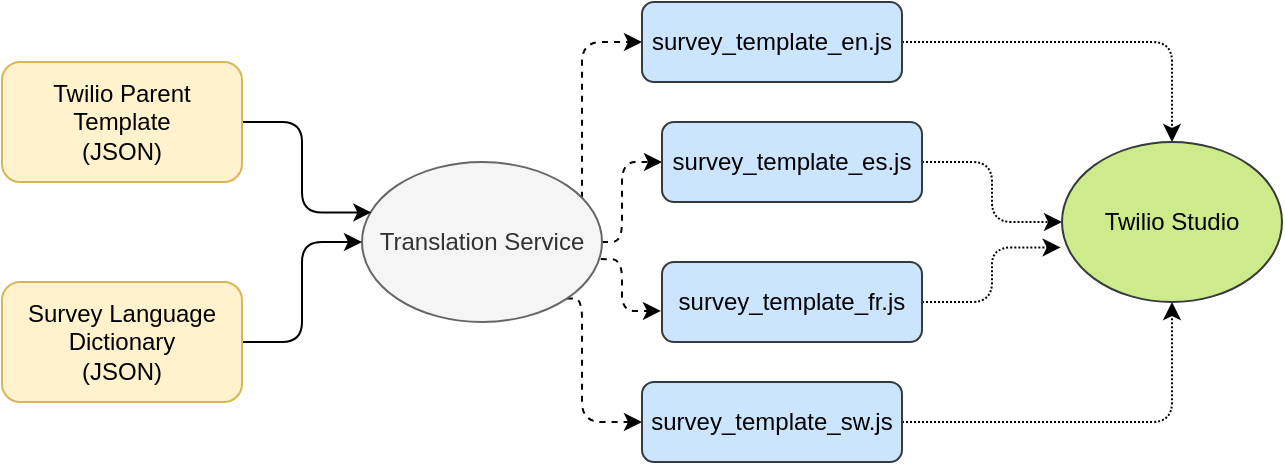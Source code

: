 <mxfile version="13.4.5" type="github">
  <diagram id="0rN4_Pw6kAJWEHDtYvtr" name="Page-1">
    <mxGraphModel dx="730" dy="397" grid="1" gridSize="10" guides="1" tooltips="1" connect="1" arrows="1" fold="1" page="1" pageScale="1" pageWidth="850" pageHeight="1100" math="0" shadow="0">
      <root>
        <mxCell id="0" />
        <mxCell id="1" parent="0" />
        <mxCell id="6wmIiRE8fNFol8JI_oBt-11" style="edgeStyle=orthogonalEdgeStyle;rounded=1;orthogonalLoop=1;jettySize=auto;html=1;entryX=0;entryY=0.5;entryDx=0;entryDy=0;dashed=1;" edge="1" parent="1" source="6wmIiRE8fNFol8JI_oBt-1" target="6wmIiRE8fNFol8JI_oBt-6">
          <mxGeometry relative="1" as="geometry">
            <Array as="points">
              <mxPoint x="420" y="90" />
            </Array>
          </mxGeometry>
        </mxCell>
        <mxCell id="6wmIiRE8fNFol8JI_oBt-13" style="edgeStyle=orthogonalEdgeStyle;rounded=1;orthogonalLoop=1;jettySize=auto;html=1;entryX=-0.004;entryY=0.612;entryDx=0;entryDy=0;entryPerimeter=0;exitX=0.995;exitY=0.607;exitDx=0;exitDy=0;exitPerimeter=0;dashed=1;" edge="1" parent="1" source="6wmIiRE8fNFol8JI_oBt-1" target="6wmIiRE8fNFol8JI_oBt-9">
          <mxGeometry relative="1" as="geometry">
            <Array as="points">
              <mxPoint x="440" y="199" />
              <mxPoint x="440" y="224" />
            </Array>
          </mxGeometry>
        </mxCell>
        <mxCell id="6wmIiRE8fNFol8JI_oBt-14" style="edgeStyle=orthogonalEdgeStyle;rounded=1;orthogonalLoop=1;jettySize=auto;html=1;dashed=1;" edge="1" parent="1" source="6wmIiRE8fNFol8JI_oBt-1" target="6wmIiRE8fNFol8JI_oBt-8">
          <mxGeometry relative="1" as="geometry">
            <Array as="points">
              <mxPoint x="440" y="190" />
              <mxPoint x="440" y="150" />
            </Array>
          </mxGeometry>
        </mxCell>
        <mxCell id="6wmIiRE8fNFol8JI_oBt-15" style="edgeStyle=orthogonalEdgeStyle;rounded=1;orthogonalLoop=1;jettySize=auto;html=1;entryX=0;entryY=0.5;entryDx=0;entryDy=0;exitX=1;exitY=1;exitDx=0;exitDy=0;dashed=1;" edge="1" parent="1" source="6wmIiRE8fNFol8JI_oBt-1" target="6wmIiRE8fNFol8JI_oBt-10">
          <mxGeometry relative="1" as="geometry">
            <Array as="points">
              <mxPoint x="420" y="218" />
              <mxPoint x="420" y="280" />
            </Array>
          </mxGeometry>
        </mxCell>
        <mxCell id="6wmIiRE8fNFol8JI_oBt-1" value="Translation Service" style="ellipse;whiteSpace=wrap;html=1;fillColor=#f5f5f5;strokeColor=#666666;fontColor=#333333;" vertex="1" parent="1">
          <mxGeometry x="310" y="150" width="120" height="80" as="geometry" />
        </mxCell>
        <mxCell id="6wmIiRE8fNFol8JI_oBt-17" style="edgeStyle=orthogonalEdgeStyle;rounded=1;orthogonalLoop=1;jettySize=auto;html=1;entryX=0.039;entryY=0.315;entryDx=0;entryDy=0;entryPerimeter=0;" edge="1" parent="1" source="6wmIiRE8fNFol8JI_oBt-2" target="6wmIiRE8fNFol8JI_oBt-1">
          <mxGeometry relative="1" as="geometry" />
        </mxCell>
        <mxCell id="6wmIiRE8fNFol8JI_oBt-2" value="Twilio Parent Template&lt;br&gt;(JSON)" style="rounded=1;whiteSpace=wrap;html=1;fillColor=#fff2cc;strokeColor=#d6b656;" vertex="1" parent="1">
          <mxGeometry x="130" y="100" width="120" height="60" as="geometry" />
        </mxCell>
        <mxCell id="6wmIiRE8fNFol8JI_oBt-18" style="edgeStyle=orthogonalEdgeStyle;rounded=1;orthogonalLoop=1;jettySize=auto;html=1;" edge="1" parent="1" source="6wmIiRE8fNFol8JI_oBt-3" target="6wmIiRE8fNFol8JI_oBt-1">
          <mxGeometry relative="1" as="geometry" />
        </mxCell>
        <mxCell id="6wmIiRE8fNFol8JI_oBt-3" value="Survey Language Dictionary&lt;br&gt;(JSON)" style="rounded=1;whiteSpace=wrap;html=1;fillColor=#fff2cc;strokeColor=#d6b656;" vertex="1" parent="1">
          <mxGeometry x="130" y="210" width="120" height="60" as="geometry" />
        </mxCell>
        <mxCell id="6wmIiRE8fNFol8JI_oBt-19" style="edgeStyle=orthogonalEdgeStyle;rounded=1;orthogonalLoop=1;jettySize=auto;html=1;dashed=1;dashPattern=1 1;" edge="1" parent="1" source="6wmIiRE8fNFol8JI_oBt-6" target="6wmIiRE8fNFol8JI_oBt-16">
          <mxGeometry relative="1" as="geometry" />
        </mxCell>
        <mxCell id="6wmIiRE8fNFol8JI_oBt-6" value="survey_template_en.js" style="rounded=1;whiteSpace=wrap;html=1;fillColor=#cce5ff;strokeColor=#36393d;" vertex="1" parent="1">
          <mxGeometry x="450" y="70" width="130" height="40" as="geometry" />
        </mxCell>
        <mxCell id="6wmIiRE8fNFol8JI_oBt-20" style="edgeStyle=orthogonalEdgeStyle;rounded=1;orthogonalLoop=1;jettySize=auto;html=1;dashed=1;dashPattern=1 1;" edge="1" parent="1" source="6wmIiRE8fNFol8JI_oBt-8" target="6wmIiRE8fNFol8JI_oBt-16">
          <mxGeometry relative="1" as="geometry" />
        </mxCell>
        <mxCell id="6wmIiRE8fNFol8JI_oBt-8" value="survey_template_es.js" style="rounded=1;whiteSpace=wrap;html=1;fillColor=#cce5ff;strokeColor=#36393d;" vertex="1" parent="1">
          <mxGeometry x="460" y="130" width="130" height="40" as="geometry" />
        </mxCell>
        <mxCell id="6wmIiRE8fNFol8JI_oBt-21" style="edgeStyle=orthogonalEdgeStyle;rounded=1;orthogonalLoop=1;jettySize=auto;html=1;entryX=-0.006;entryY=0.659;entryDx=0;entryDy=0;entryPerimeter=0;dashed=1;dashPattern=1 1;" edge="1" parent="1" source="6wmIiRE8fNFol8JI_oBt-9" target="6wmIiRE8fNFol8JI_oBt-16">
          <mxGeometry relative="1" as="geometry" />
        </mxCell>
        <mxCell id="6wmIiRE8fNFol8JI_oBt-9" value="survey_template_fr.js" style="rounded=1;whiteSpace=wrap;html=1;fillColor=#cce5ff;strokeColor=#36393d;" vertex="1" parent="1">
          <mxGeometry x="460" y="200" width="130" height="40" as="geometry" />
        </mxCell>
        <mxCell id="6wmIiRE8fNFol8JI_oBt-22" style="edgeStyle=orthogonalEdgeStyle;rounded=1;orthogonalLoop=1;jettySize=auto;html=1;entryX=0.5;entryY=1;entryDx=0;entryDy=0;dashed=1;dashPattern=1 1;" edge="1" parent="1" source="6wmIiRE8fNFol8JI_oBt-10" target="6wmIiRE8fNFol8JI_oBt-16">
          <mxGeometry relative="1" as="geometry" />
        </mxCell>
        <mxCell id="6wmIiRE8fNFol8JI_oBt-10" value="survey_template_sw.js" style="rounded=1;whiteSpace=wrap;html=1;fillColor=#cce5ff;strokeColor=#36393d;" vertex="1" parent="1">
          <mxGeometry x="450" y="260" width="130" height="40" as="geometry" />
        </mxCell>
        <mxCell id="6wmIiRE8fNFol8JI_oBt-16" value="Twilio Studio" style="ellipse;whiteSpace=wrap;html=1;fillColor=#cdeb8b;strokeColor=#36393d;" vertex="1" parent="1">
          <mxGeometry x="660" y="140" width="110" height="80" as="geometry" />
        </mxCell>
      </root>
    </mxGraphModel>
  </diagram>
</mxfile>
